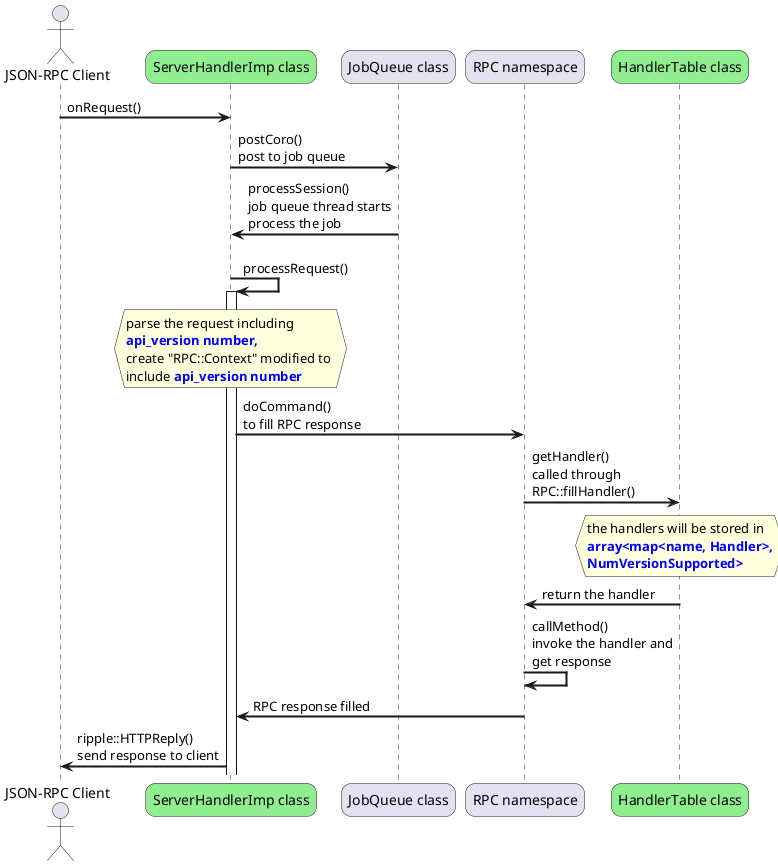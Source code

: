 @startuml

skinparam sequenceArrowThickness 2
skinparam roundcorner 20
skinparam maxmessagesize 160

actor "JSON-RPC Client" as C

participant "ServerHandlerImp class" as S #lightgreen
participant "JobQueue class" as J
participant "RPC namespace" as R
participant "HandlerTable class" as H #lightgreen

C -> S: onRequest() 
S -> J: postCoro() \npost to job queue
J -> S: processSession() \njob queue thread starts process the job 
S -> S: \nprocessRequest() 
activate S
hnote over S: parse the request including\n<font color=blue><b>api_version number,\ncreate "RPC::Context" modified to \ninclude <font color=blue><b>api_version number 
S -> R: doCommand() \nto fill RPC response
R -> H: getHandler() \ncalled through RPC::fillHandler()
hnote over H: the handlers will be stored in \n<font color=blue><b>array<map<name, Handler>,\n<font color=blue><b>NumVersionSupported>
H -> R: return the handler
R -> R: callMethod() \ninvoke the handler and get response
R -> S: RPC response filled
S -> C: ripple::HTTPReply() \nsend response to client


@enduml